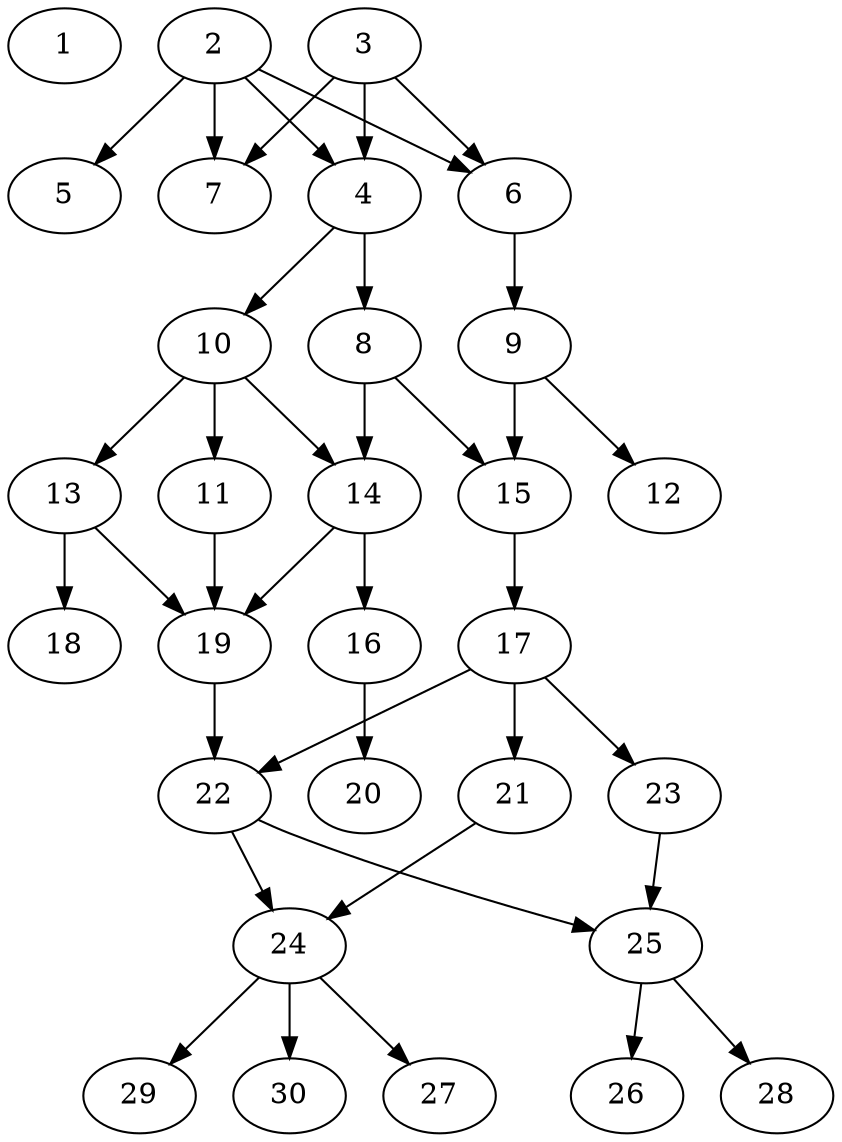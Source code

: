 // DAG automatically generated by daggen at Fri Jul 29 10:40:33 2022
// daggen.exe --dot -n 30 --ccr 0.5 --fat 0.5 --regular 0.5 --density 0.5 -o data\30/random_30_94.gv 
digraph G {
  1 [compute_size="2592110592", trans_size="720417", result_size="0", ram="19525952",alpha="0.16"]
  2 [compute_size="213234308055", trans_size="81042", result_size="13312", ram="36145280",alpha="0.01"]
  2 -> 4 [size ="13312"]
  2 -> 5 [size ="13312"]
  2 -> 6 [size ="13312"]
  2 -> 7 [size ="13312"]
  3 [compute_size="1504198656", trans_size="186027", result_size="70656", ram="32598704",alpha="0.18"]
  3 -> 4 [size ="70656"]
  3 -> 6 [size ="70656"]
  3 -> 7 [size ="70656"]
  4 [compute_size="180707965547", trans_size="461150", result_size="54272", ram="20896112",alpha="0.10"]
  4 -> 8 [size ="54272"]
  4 -> 10 [size ="54272"]
  5 [compute_size="38570098688", trans_size="234012", result_size="0", ram="18222320",alpha="0.12"]
  6 [compute_size="5395341312", trans_size="659420", result_size="13312", ram="48869552",alpha="0.19"]
  6 -> 9 [size ="13312"]
  7 [compute_size="33497763840", trans_size="776650", result_size="0", ram="1411328",alpha="0.11"]
  8 [compute_size="382546664014", trans_size="6619", result_size="54272", ram="16001552",alpha="0.02"]
  8 -> 14 [size ="54272"]
  8 -> 15 [size ="54272"]
  9 [compute_size="2261035008", trans_size="11126", result_size="29696", ram="27355664",alpha="0.01"]
  9 -> 12 [size ="29696"]
  9 -> 15 [size ="29696"]
  10 [compute_size="4870242304", trans_size="352361", result_size="91136", ram="29774432",alpha="0.19"]
  10 -> 11 [size ="91136"]
  10 -> 13 [size ="91136"]
  10 -> 14 [size ="91136"]
  11 [compute_size="563538226381", trans_size="225988", result_size="9216", ram="31429712",alpha="0.01"]
  11 -> 19 [size ="9216"]
  12 [compute_size="20255916032", trans_size="971659", result_size="0", ram="30911744",alpha="0.01"]
  13 [compute_size="24332285952", trans_size="982145", result_size="54272", ram="28854128",alpha="0.14"]
  13 -> 18 [size ="54272"]
  13 -> 19 [size ="54272"]
  14 [compute_size="134217728000", trans_size="307189", result_size="1024", ram="8026112",alpha="0.20"]
  14 -> 16 [size ="1024"]
  14 -> 19 [size ="1024"]
  15 [compute_size="15440633856", trans_size="389572", result_size="13312", ram="35193296",alpha="0.18"]
  15 -> 17 [size ="13312"]
  16 [compute_size="28991029248", trans_size="389892", result_size="29696", ram="21776816",alpha="0.00"]
  16 -> 20 [size ="29696"]
  17 [compute_size="7685775360", trans_size="584614", result_size="13312", ram="37244576",alpha="0.00"]
  17 -> 21 [size ="13312"]
  17 -> 22 [size ="13312"]
  17 -> 23 [size ="13312"]
  18 [compute_size="368293445632", trans_size="875977", result_size="0", ram="7725152",alpha="0.17"]
  19 [compute_size="15846285312", trans_size="417737", result_size="13312", ram="48370592",alpha="0.09"]
  19 -> 22 [size ="13312"]
  20 [compute_size="368293445632", trans_size="541584", result_size="0", ram="27783344",alpha="0.10"]
  21 [compute_size="9379020800", trans_size="787551", result_size="1024", ram="48765008",alpha="0.18"]
  21 -> 24 [size ="1024"]
  22 [compute_size="368293445632", trans_size="506578", result_size="9216", ram="5135312",alpha="0.04"]
  22 -> 24 [size ="9216"]
  22 -> 25 [size ="9216"]
  23 [compute_size="231928233984", trans_size="393440", result_size="13312", ram="52349600",alpha="0.03"]
  23 -> 25 [size ="13312"]
  24 [compute_size="43663360000", trans_size="839149", result_size="1024", ram="27803936",alpha="0.11"]
  24 -> 27 [size ="1024"]
  24 -> 29 [size ="1024"]
  24 -> 30 [size ="1024"]
  25 [compute_size="28991029248", trans_size="9783", result_size="29696", ram="48860048",alpha="0.08"]
  25 -> 26 [size ="29696"]
  25 -> 28 [size ="29696"]
  26 [compute_size="231928233984", trans_size="526303", result_size="0", ram="48091808",alpha="0.17"]
  27 [compute_size="5088608256", trans_size="386951", result_size="0", ram="10934336",alpha="0.10"]
  28 [compute_size="675269836800", trans_size="842889", result_size="0", ram="11162432",alpha="0.05"]
  29 [compute_size="8589934592", trans_size="358722", result_size="0", ram="26175584",alpha="0.07"]
  30 [compute_size="309414927685", trans_size="104507", result_size="0", ram="18588224",alpha="0.10"]
}
